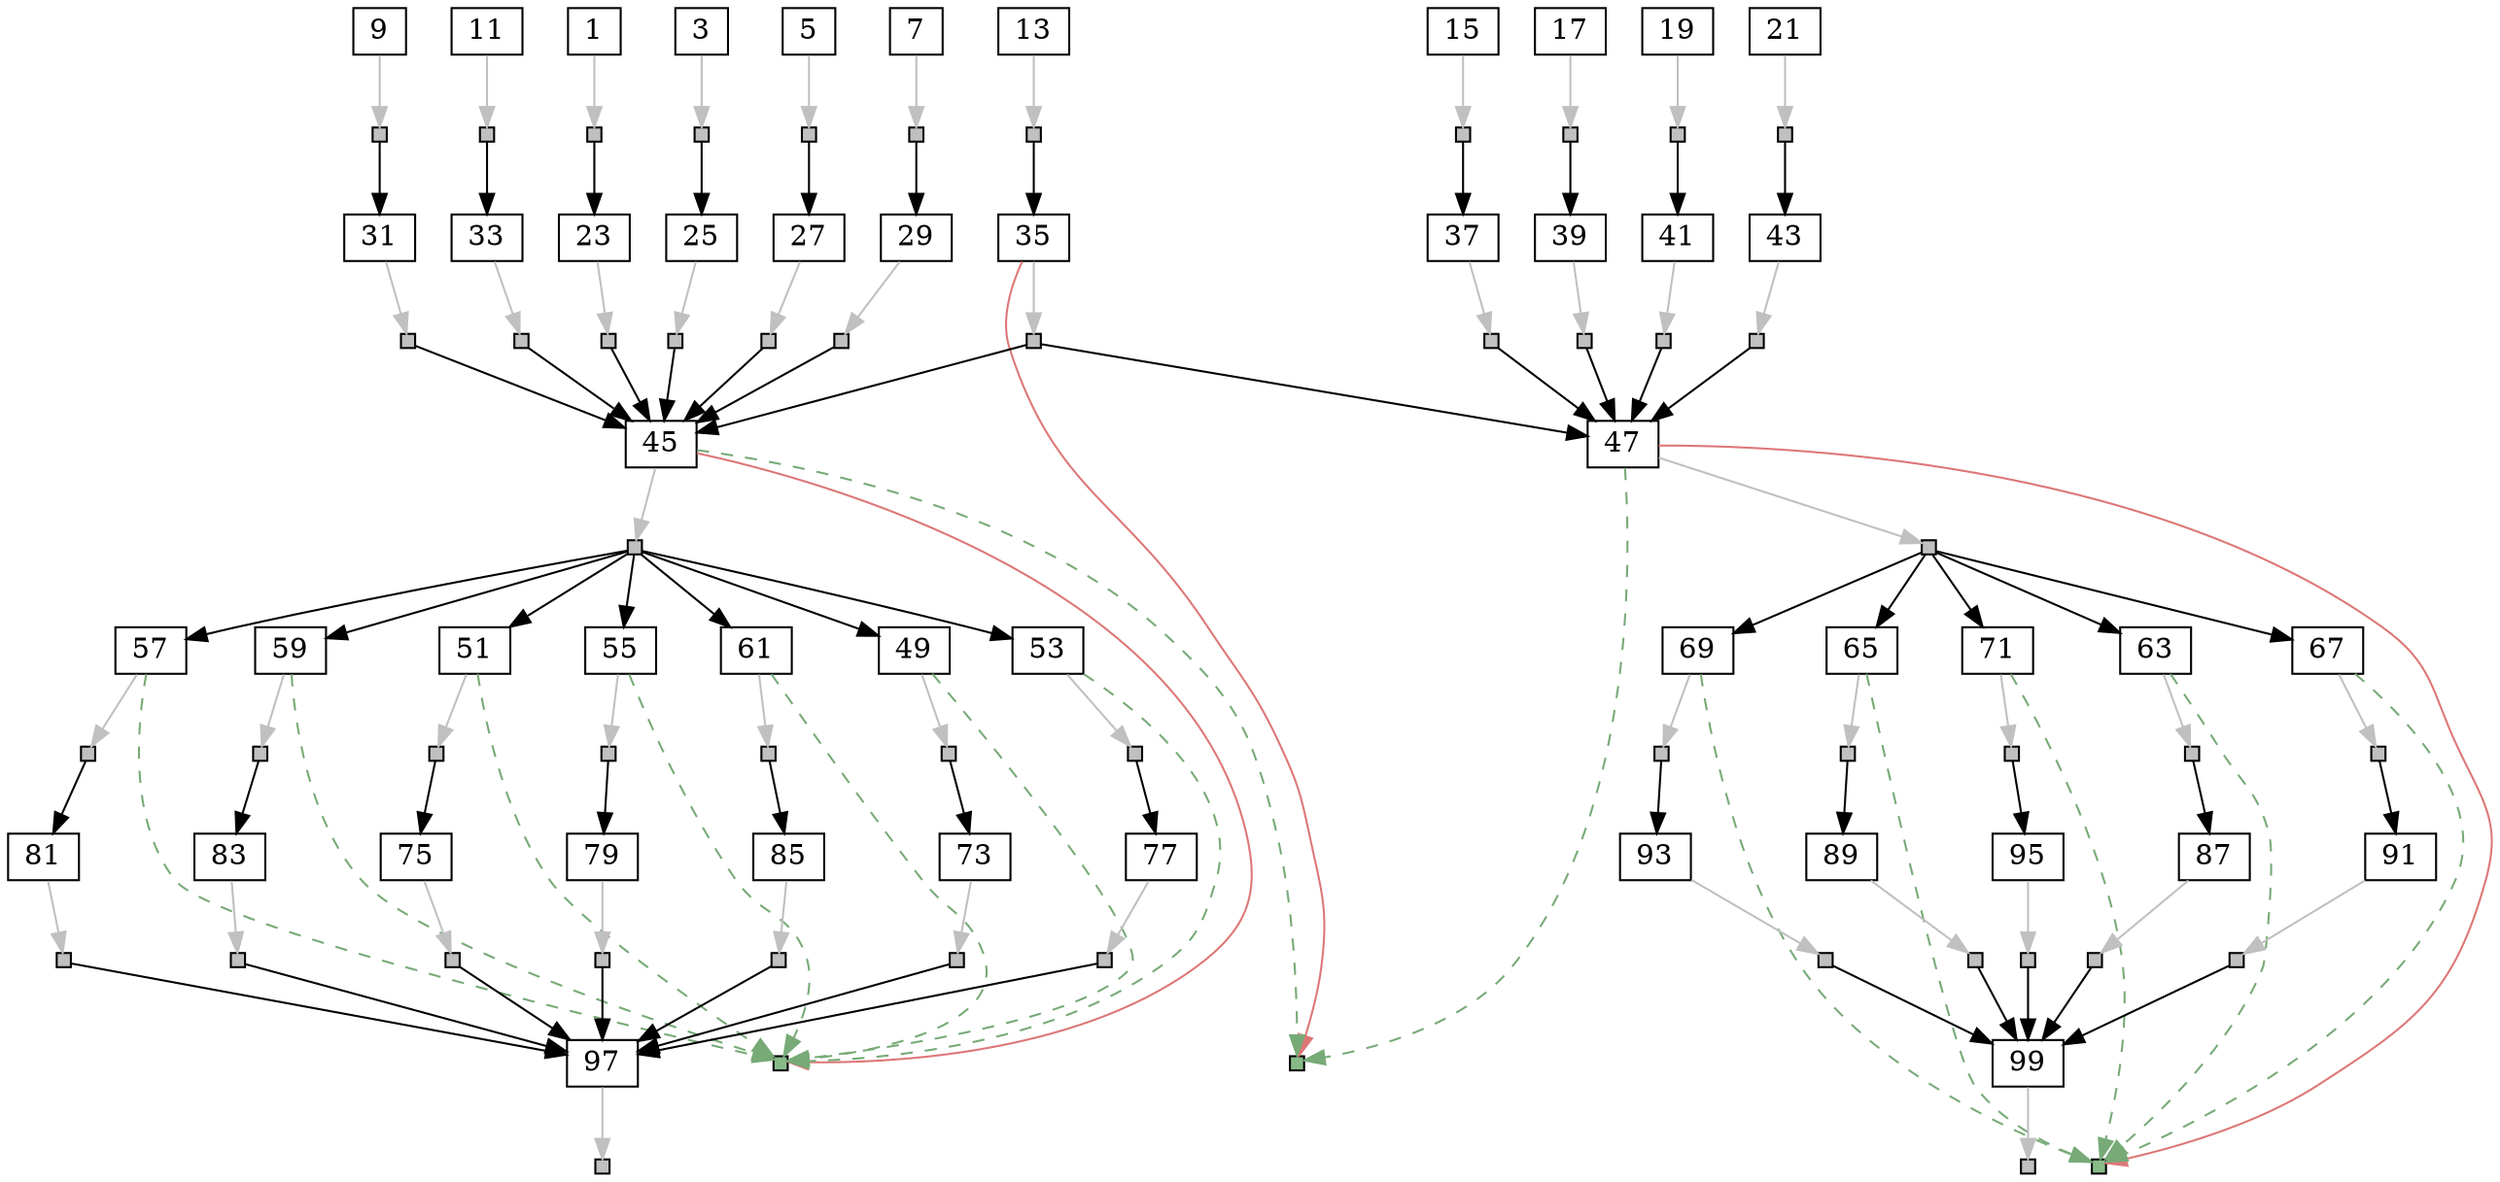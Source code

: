 strict digraph  {
	node [label="\N"];
	1	 [height=0,
		shape=rect,
		size=19.06,
		width=0];
	2	 [fillcolor=gray,
		height=0.1,
		label="",
		shape=rect,
		size=0,
		style=filled,
		width=0.1];
	1 -> 2	 [color=gray,
		size=41459744.0];
	23	 [height=0,
		shape=rect,
		size=452.27,
		width=0];
	2 -> 23	 [size=986407.0];
	3	 [height=0,
		shape=rect,
		size=17.86,
		width=0];
	4	 [fillcolor=gray,
		height=0.1,
		label="",
		shape=rect,
		size=0,
		style=filled,
		width=0.1];
	3 -> 4	 [color=gray,
		size=41513505.0];
	25	 [height=0,
		shape=rect,
		size=270.47,
		width=0];
	4 -> 25	 [size=1001217.0];
	5	 [height=0,
		shape=rect,
		size=18.05,
		width=0];
	6	 [fillcolor=gray,
		height=0.1,
		label="",
		shape=rect,
		size=0,
		style=filled,
		width=0.1];
	5 -> 6	 [color=gray,
		size=41502076.0];
	27	 [height=0,
		shape=rect,
		size=641.64,
		width=0];
	6 -> 27	 [size=977928.0];
	7	 [height=0,
		shape=rect,
		size=18.33,
		width=0];
	8	 [fillcolor=gray,
		height=0.1,
		label="",
		shape=rect,
		size=0,
		style=filled,
		width=0.1];
	7 -> 8	 [color=gray,
		size=41504933.0];
	29	 [height=0,
		shape=rect,
		size=298.69,
		width=0];
	8 -> 29	 [size=994428.0];
	9	 [height=0,
		shape=rect,
		size=17.75,
		width=0];
	10	 [fillcolor=gray,
		height=0.1,
		label="",
		shape=rect,
		size=0,
		style=filled,
		width=0.1];
	9 -> 10	 [color=gray,
		size=41556963.0];
	31	 [height=0,
		shape=rect,
		size=479.15,
		width=0];
	10 -> 31	 [size=1018054.0];
	11	 [height=0,
		shape=rect,
		size=18.7,
		width=0];
	12	 [fillcolor=gray,
		height=0.1,
		label="",
		shape=rect,
		size=0,
		style=filled,
		width=0.1];
	11 -> 12	 [color=gray,
		size=41452479.0];
	33	 [height=0,
		shape=rect,
		size=406.28,
		width=0];
	12 -> 33	 [size=998344.0];
	13	 [height=0,
		shape=rect,
		size=18.78,
		width=0];
	14	 [fillcolor=gray,
		height=0.1,
		label="",
		shape=rect,
		size=0,
		style=filled,
		width=0.1];
	13 -> 14	 [color=gray,
		size=41459235.0];
	35	 [height=0,
		shape=rect,
		size=499.62,
		width=0];
	14 -> 35	 [size=957056.0];
	15	 [height=0,
		shape=rect,
		size=17.66,
		width=0];
	16	 [fillcolor=gray,
		height=0.1,
		label="",
		shape=rect,
		size=0,
		style=filled,
		width=0.1];
	15 -> 16	 [color=gray,
		size=41493718.0];
	37	 [height=0,
		shape=rect,
		size=434.61,
		width=0];
	16 -> 37	 [size=989975.0];
	17	 [height=0,
		shape=rect,
		size=18.34,
		width=0];
	18	 [fillcolor=gray,
		height=0.1,
		label="",
		shape=rect,
		size=0,
		style=filled,
		width=0.1];
	17 -> 18	 [color=gray,
		size=41473314.0];
	39	 [height=0,
		shape=rect,
		size=230.61,
		width=0];
	18 -> 39	 [size=980112.0];
	19	 [height=0,
		shape=rect,
		size=17.91,
		width=0];
	20	 [fillcolor=gray,
		height=0.1,
		label="",
		shape=rect,
		size=0,
		style=filled,
		width=0.1];
	19 -> 20	 [color=gray,
		size=41487419.0];
	41	 [height=0,
		shape=rect,
		size=334.18,
		width=0];
	20 -> 41	 [size=1009303.0];
	21	 [height=0,
		shape=rect,
		size=18.7,
		width=0];
	22	 [fillcolor=gray,
		height=0.1,
		label="",
		shape=rect,
		size=0,
		style=filled,
		width=0.1];
	21 -> 22	 [color=gray,
		size=41473561.0];
	43	 [height=0,
		shape=rect,
		size=581.58,
		width=0];
	22 -> 43	 [size=953857.0];
	24	 [fillcolor=gray,
		height=0.1,
		label="",
		shape=rect,
		size=0,
		style=filled,
		width=0.1];
	23 -> 24	 [color=gray,
		size=43110866.0];
	45	 [height=0,
		shape=rect,
		size=5.76,
		width=0];
	24 -> 45	 [size=216106.0];
	26	 [fillcolor=gray,
		height=0.1,
		label="",
		shape=rect,
		size=0,
		style=filled,
		width=0.1];
	25 -> 26	 [color=gray,
		size=43174041.0];
	26 -> 45	 [size=240330.0];
	28	 [fillcolor=gray,
		height=0.1,
		label="",
		shape=rect,
		size=0,
		style=filled,
		width=0.1];
	27 -> 28	 [color=gray,
		size=43331867.0];
	28 -> 45	 [size=386296.0];
	30	 [fillcolor=gray,
		height=0.1,
		label="",
		shape=rect,
		size=0,
		style=filled,
		width=0.1];
	29 -> 30	 [color=gray,
		size=43324033.0];
	30 -> 45	 [size=392105.0];
	32	 [fillcolor=gray,
		height=0.1,
		label="",
		shape=rect,
		size=0,
		style=filled,
		width=0.1];
	31 -> 32	 [color=gray,
		size=43405123.0];
	32 -> 45	 [size=444791.0];
	34	 [fillcolor=gray,
		height=0.1,
		label="",
		shape=rect,
		size=0,
		style=filled,
		width=0.1];
	33 -> 34	 [color=gray,
		size=43225000.0];
	34 -> 45	 [size=349442.0];
	36	 [fillcolor=gray,
		height=0.1,
		label="",
		shape=rect,
		size=0,
		style=filled,
		width=0.1];
	35 -> 36	 [color=gray,
		size=43322697.0];
	101	 [fillcolor="#88bb88",
		height=0.1,
		label="",
		shape=rect,
		size=0,
		style=filled,
		width=0.1];
	35 -> 101	 [color="#dd7777",
		size=359424.0,
		weight=0];
	36 -> 45	 [size=0];
	47	 [height=0,
		shape=rect,
		size=5.03,
		width=0];
	36 -> 47	 [size=0];
	38	 [fillcolor=gray,
		height=0.1,
		label="",
		shape=rect,
		size=0,
		style=filled,
		width=0.1];
	37 -> 38	 [color=gray,
		size=43324515.0];
	38 -> 47	 [size=399349.0];
	40	 [fillcolor=gray,
		height=0.1,
		label="",
		shape=rect,
		size=0,
		style=filled,
		width=0.1];
	39 -> 40	 [color=gray,
		size=43232671.0];
	40 -> 47	 [size=318046.0];
	42	 [fillcolor=gray,
		height=0.1,
		label="",
		shape=rect,
		size=0,
		style=filled,
		width=0.1];
	41 -> 42	 [color=gray,
		size=43106461.0];
	42 -> 47	 [size=206922.0];
	44	 [fillcolor=gray,
		height=0.1,
		label="",
		shape=rect,
		size=0,
		style=filled,
		width=0.1];
	43 -> 44	 [color=gray,
		size=43259638.0];
	44 -> 47	 [size=318511.0];
	46	 [fillcolor=gray,
		height=0.1,
		label="",
		shape=rect,
		size=0,
		style=filled,
		width=0.1];
	45 -> 46	 [color=gray,
		size=422166.0];
	45 -> 101	 [color="#77aa77",
		size=0,
		style=dashed,
		weight=0];
	102	 [fillcolor="#88bb88",
		height=0.1,
		label="",
		shape=rect,
		size=0,
		style=filled,
		width=0.1];
	45 -> 102	 [color="#dd7777",
		size=359424.0,
		weight=0];
	49	 [height=0,
		shape=rect,
		size=4.87,
		width=0];
	46 -> 49	 [size=0];
	51	 [height=0,
		shape=rect,
		size=4.67,
		width=0];
	46 -> 51	 [size=0];
	53	 [height=0,
		shape=rect,
		size=5.58,
		width=0];
	46 -> 53	 [size=0];
	55	 [height=0,
		shape=rect,
		size=4.95,
		width=0];
	46 -> 55	 [size=0];
	57	 [height=0,
		shape=rect,
		size=4.87,
		width=0];
	46 -> 57	 [size=0];
	59	 [height=0,
		shape=rect,
		size=5.03,
		width=0];
	46 -> 59	 [size=0];
	61	 [height=0,
		shape=rect,
		size=5.01,
		width=0];
	46 -> 61	 [size=0];
	48	 [fillcolor=gray,
		height=0.1,
		label="",
		shape=rect,
		size=0,
		style=filled,
		width=0.1];
	47 -> 48	 [color=gray,
		size=438247.0];
	47 -> 101	 [color="#77aa77",
		size=0,
		style=dashed,
		weight=0];
	103	 [fillcolor="#88bb88",
		height=0.1,
		label="",
		shape=rect,
		size=0,
		style=filled,
		width=0.1];
	47 -> 103	 [color="#dd7777",
		size=359424.0,
		weight=0];
	63	 [height=0,
		shape=rect,
		size=5.25,
		width=0];
	48 -> 63	 [size=0];
	65	 [height=0,
		shape=rect,
		size=4.92,
		width=0];
	48 -> 65	 [size=0];
	67	 [height=0,
		shape=rect,
		size=5.39,
		width=0];
	48 -> 67	 [size=0];
	69	 [height=0,
		shape=rect,
		size=5.27,
		width=0];
	48 -> 69	 [size=0];
	71	 [height=0,
		shape=rect,
		size=5.71,
		width=0];
	48 -> 71	 [size=0];
	50	 [fillcolor=gray,
		height=0.1,
		label="",
		shape=rect,
		size=0,
		style=filled,
		width=0.1];
	49 -> 50	 [color=gray,
		size=36071.0];
	49 -> 102	 [color="#77aa77",
		size=0,
		style=dashed,
		weight=0];
	73	 [height=0,
		shape=rect,
		size=326.85,
		width=0];
	50 -> 73	 [size=13000.0];
	52	 [fillcolor=gray,
		height=0.1,
		label="",
		shape=rect,
		size=0,
		style=filled,
		width=0.1];
	51 -> 52	 [color=gray,
		size=34443.0];
	51 -> 102	 [color="#77aa77",
		size=0,
		style=dashed,
		weight=0];
	75	 [height=0,
		shape=rect,
		size=269.68,
		width=0];
	52 -> 75	 [size=11372.0];
	54	 [fillcolor=gray,
		height=0.1,
		label="",
		shape=rect,
		size=0,
		style=filled,
		width=0.1];
	53 -> 54	 [color=gray,
		size=40072.0];
	53 -> 102	 [color="#77aa77",
		size=0,
		style=dashed,
		weight=0];
	77	 [height=0,
		shape=rect,
		size=653.71,
		width=0];
	54 -> 77	 [size=17001.0];
	56	 [fillcolor=gray,
		height=0.1,
		label="",
		shape=rect,
		size=0,
		style=filled,
		width=0.1];
	55 -> 56	 [color=gray,
		size=30638.0];
	55 -> 102	 [color="#77aa77",
		size=0,
		style=dashed,
		weight=0];
	79	 [height=0,
		shape=rect,
		size=570.62,
		width=0];
	56 -> 79	 [size=7567.0];
	58	 [fillcolor=gray,
		height=0.1,
		label="",
		shape=rect,
		size=0,
		style=filled,
		width=0.1];
	57 -> 58	 [color=gray,
		size=34369.0];
	57 -> 102	 [color="#77aa77",
		size=0,
		style=dashed,
		weight=0];
	81	 [height=0,
		shape=rect,
		size=629.88,
		width=0];
	58 -> 81	 [size=11298.0];
	60	 [fillcolor=gray,
		height=0.1,
		label="",
		shape=rect,
		size=0,
		style=filled,
		width=0.1];
	59 -> 60	 [color=gray,
		size=38583.0];
	59 -> 102	 [color="#77aa77",
		size=0,
		style=dashed,
		weight=0];
	83	 [height=0,
		shape=rect,
		size=428.55,
		width=0];
	60 -> 83	 [size=15512.0];
	62	 [fillcolor=gray,
		height=0.1,
		label="",
		shape=rect,
		size=0,
		style=filled,
		width=0.1];
	61 -> 62	 [color=gray,
		size=41438.0];
	61 -> 102	 [color="#77aa77",
		size=0,
		style=dashed,
		weight=0];
	85	 [height=0,
		shape=rect,
		size=662.68,
		width=0];
	62 -> 85	 [size=18367.0];
	64	 [fillcolor=gray,
		height=0.1,
		label="",
		shape=rect,
		size=0,
		style=filled,
		width=0.1];
	63 -> 64	 [color=gray,
		size=50447.0];
	63 -> 103	 [color="#77aa77",
		size=0,
		style=dashed,
		weight=0];
	87	 [height=0,
		shape=rect,
		size=507.37,
		width=0];
	64 -> 87	 [size=11295.0];
	66	 [fillcolor=gray,
		height=0.1,
		label="",
		shape=rect,
		size=0,
		style=filled,
		width=0.1];
	65 -> 66	 [color=gray,
		size=57811.0];
	65 -> 103	 [color="#77aa77",
		size=0,
		style=dashed,
		weight=0];
	89	 [height=0,
		shape=rect,
		size=673.67,
		width=0];
	66 -> 89	 [size=18659.0];
	68	 [fillcolor=gray,
		height=0.1,
		label="",
		shape=rect,
		size=0,
		style=filled,
		width=0.1];
	67 -> 68	 [color=gray,
		size=46074.0];
	67 -> 103	 [color="#77aa77",
		size=0,
		style=dashed,
		weight=0];
	91	 [height=0,
		shape=rect,
		size=367.1,
		width=0];
	68 -> 91	 [size=6922.0];
	70	 [fillcolor=gray,
		height=0.1,
		label="",
		shape=rect,
		size=0,
		style=filled,
		width=0.1];
	69 -> 70	 [color=gray,
		size=55150.0];
	69 -> 103	 [color="#77aa77",
		size=0,
		style=dashed,
		weight=0];
	93	 [height=0,
		shape=rect,
		size=636.35,
		width=0];
	70 -> 93	 [size=15998.0];
	72	 [fillcolor=gray,
		height=0.1,
		label="",
		shape=rect,
		size=0,
		style=filled,
		width=0.1];
	71 -> 72	 [color=gray,
		size=49442.0];
	71 -> 103	 [color="#77aa77",
		size=0,
		style=dashed,
		weight=0];
	95	 [height=0,
		shape=rect,
		size=328.17,
		width=0];
	72 -> 95	 [size=10290.0];
	74	 [fillcolor=gray,
		height=0.1,
		label="",
		shape=rect,
		size=0,
		style=filled,
		width=0.1];
	73 -> 74	 [color=gray,
		size=43285436.0];
	97	 [height=0,
		shape=rect,
		size=5.04,
		width=0];
	74 -> 97	 [size=390676.0];
	76	 [fillcolor=gray,
		height=0.1,
		label="",
		shape=rect,
		size=0,
		style=filled,
		width=0.1];
	75 -> 76	 [color=gray,
		size=43375601.0];
	76 -> 97	 [size=441890.0];
	78	 [fillcolor=gray,
		height=0.1,
		label="",
		shape=rect,
		size=0,
		style=filled,
		width=0.1];
	77 -> 78	 [color=gray,
		size=43217244.0];
	78 -> 97	 [size=271673.0];
	80	 [fillcolor=gray,
		height=0.1,
		label="",
		shape=rect,
		size=0,
		style=filled,
		width=0.1];
	79 -> 80	 [color=gray,
		size=43361472.0];
	80 -> 97	 [size=429544.0];
	82	 [fillcolor=gray,
		height=0.1,
		label="",
		shape=rect,
		size=0,
		style=filled,
		width=0.1];
	81 -> 82	 [color=gray,
		size=43239803.0];
	82 -> 97	 [size=279471.0];
	84	 [fillcolor=gray,
		height=0.1,
		label="",
		shape=rect,
		size=0,
		style=filled,
		width=0.1];
	83 -> 84	 [color=gray,
		size=43167554.0];
	84 -> 97	 [size=291996.0];
	86	 [fillcolor=gray,
		height=0.1,
		label="",
		shape=rect,
		size=0,
		style=filled,
		width=0.1];
	85 -> 86	 [color=gray,
		size=43211775.0];
	86 -> 97	 [size=288173.0];
	88	 [fillcolor=gray,
		height=0.1,
		label="",
		shape=rect,
		size=0,
		style=filled,
		width=0.1];
	87 -> 88	 [color=gray,
		size=43315317.0];
	99	 [height=0,
		shape=rect,
		size=5.44,
		width=0];
	88 -> 99	 [size=390151.0];
	90	 [fillcolor=gray,
		height=0.1,
		label="",
		shape=rect,
		size=0,
		style=filled,
		width=0.1];
	89 -> 90	 [color=gray,
		size=43379822.0];
	90 -> 99	 [size=465197.0];
	92	 [fillcolor=gray,
		height=0.1,
		label="",
		shape=rect,
		size=0,
		style=filled,
		width=0.1];
	91 -> 92	 [color=gray,
		size=43339617.0];
	92 -> 99	 [size=440078.0];
	94	 [fillcolor=gray,
		height=0.1,
		label="",
		shape=rect,
		size=0,
		style=filled,
		width=0.1];
	93 -> 94	 [color=gray,
		size=43150478.0];
	94 -> 99	 [size=209351.0];
	96	 [fillcolor=gray,
		height=0.1,
		label="",
		shape=rect,
		size=0,
		style=filled,
		width=0.1];
	95 -> 96	 [color=gray,
		size=43327353.0];
	96 -> 99	 [size=359424.0];
	98	 [fillcolor=gray,
		height=0.1,
		label="",
		shape=rect,
		size=0,
		style=filled,
		width=0.1];
	97 -> 98	 [color=gray,
		size=20733.0];
	100	 [fillcolor=gray,
		height=0.1,
		label="",
		shape=rect,
		size=0,
		style=filled,
		width=0.1];
	99 -> 100	 [color=gray,
		size=29714.0];
}
